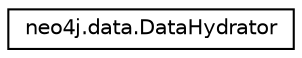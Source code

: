 digraph "Graphical Class Hierarchy"
{
 // LATEX_PDF_SIZE
  edge [fontname="Helvetica",fontsize="10",labelfontname="Helvetica",labelfontsize="10"];
  node [fontname="Helvetica",fontsize="10",shape=record];
  rankdir="LR";
  Node0 [label="neo4j.data.DataHydrator",height=0.2,width=0.4,color="black", fillcolor="white", style="filled",URL="$classneo4j_1_1data_1_1_data_hydrator.html",tooltip=" "];
}
